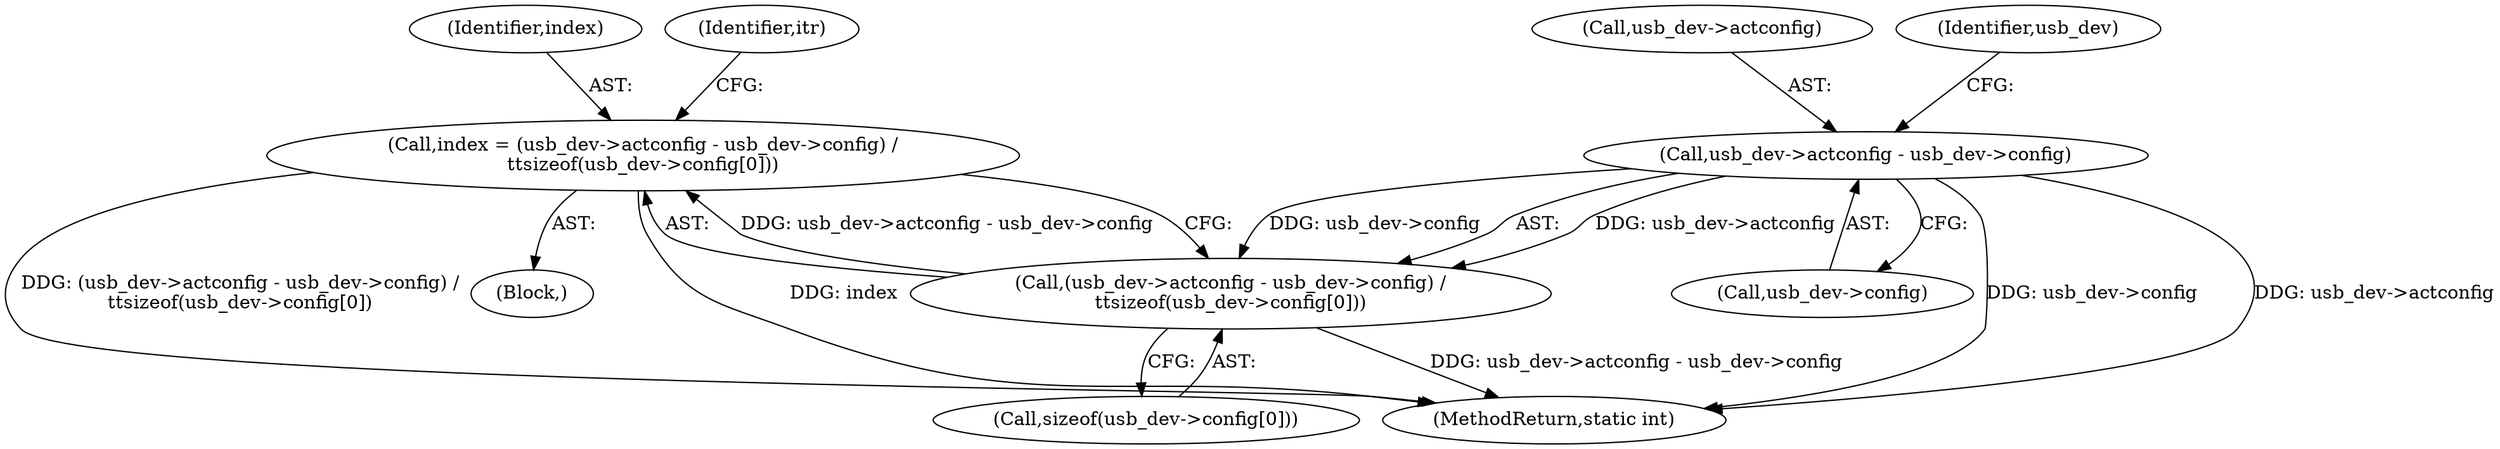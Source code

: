 digraph "0_linux_704620afc70cf47abb9d6a1a57f3825d2bca49cf_1@integer" {
"1000138" [label="(Call,index = (usb_dev->actconfig - usb_dev->config) /\n\t\tsizeof(usb_dev->config[0]))"];
"1000140" [label="(Call,(usb_dev->actconfig - usb_dev->config) /\n\t\tsizeof(usb_dev->config[0]))"];
"1000141" [label="(Call,usb_dev->actconfig - usb_dev->config)"];
"1000139" [label="(Identifier,index)"];
"1000381" [label="(MethodReturn,static int)"];
"1000155" [label="(Identifier,itr)"];
"1000141" [label="(Call,usb_dev->actconfig - usb_dev->config)"];
"1000140" [label="(Call,(usb_dev->actconfig - usb_dev->config) /\n\t\tsizeof(usb_dev->config[0]))"];
"1000145" [label="(Call,usb_dev->config)"];
"1000105" [label="(Block,)"];
"1000142" [label="(Call,usb_dev->actconfig)"];
"1000151" [label="(Identifier,usb_dev)"];
"1000148" [label="(Call,sizeof(usb_dev->config[0]))"];
"1000138" [label="(Call,index = (usb_dev->actconfig - usb_dev->config) /\n\t\tsizeof(usb_dev->config[0]))"];
"1000138" -> "1000105"  [label="AST: "];
"1000138" -> "1000140"  [label="CFG: "];
"1000139" -> "1000138"  [label="AST: "];
"1000140" -> "1000138"  [label="AST: "];
"1000155" -> "1000138"  [label="CFG: "];
"1000138" -> "1000381"  [label="DDG: index"];
"1000138" -> "1000381"  [label="DDG: (usb_dev->actconfig - usb_dev->config) /\n\t\tsizeof(usb_dev->config[0])"];
"1000140" -> "1000138"  [label="DDG: usb_dev->actconfig - usb_dev->config"];
"1000140" -> "1000148"  [label="CFG: "];
"1000141" -> "1000140"  [label="AST: "];
"1000148" -> "1000140"  [label="AST: "];
"1000140" -> "1000381"  [label="DDG: usb_dev->actconfig - usb_dev->config"];
"1000141" -> "1000140"  [label="DDG: usb_dev->actconfig"];
"1000141" -> "1000140"  [label="DDG: usb_dev->config"];
"1000141" -> "1000145"  [label="CFG: "];
"1000142" -> "1000141"  [label="AST: "];
"1000145" -> "1000141"  [label="AST: "];
"1000151" -> "1000141"  [label="CFG: "];
"1000141" -> "1000381"  [label="DDG: usb_dev->actconfig"];
"1000141" -> "1000381"  [label="DDG: usb_dev->config"];
}
